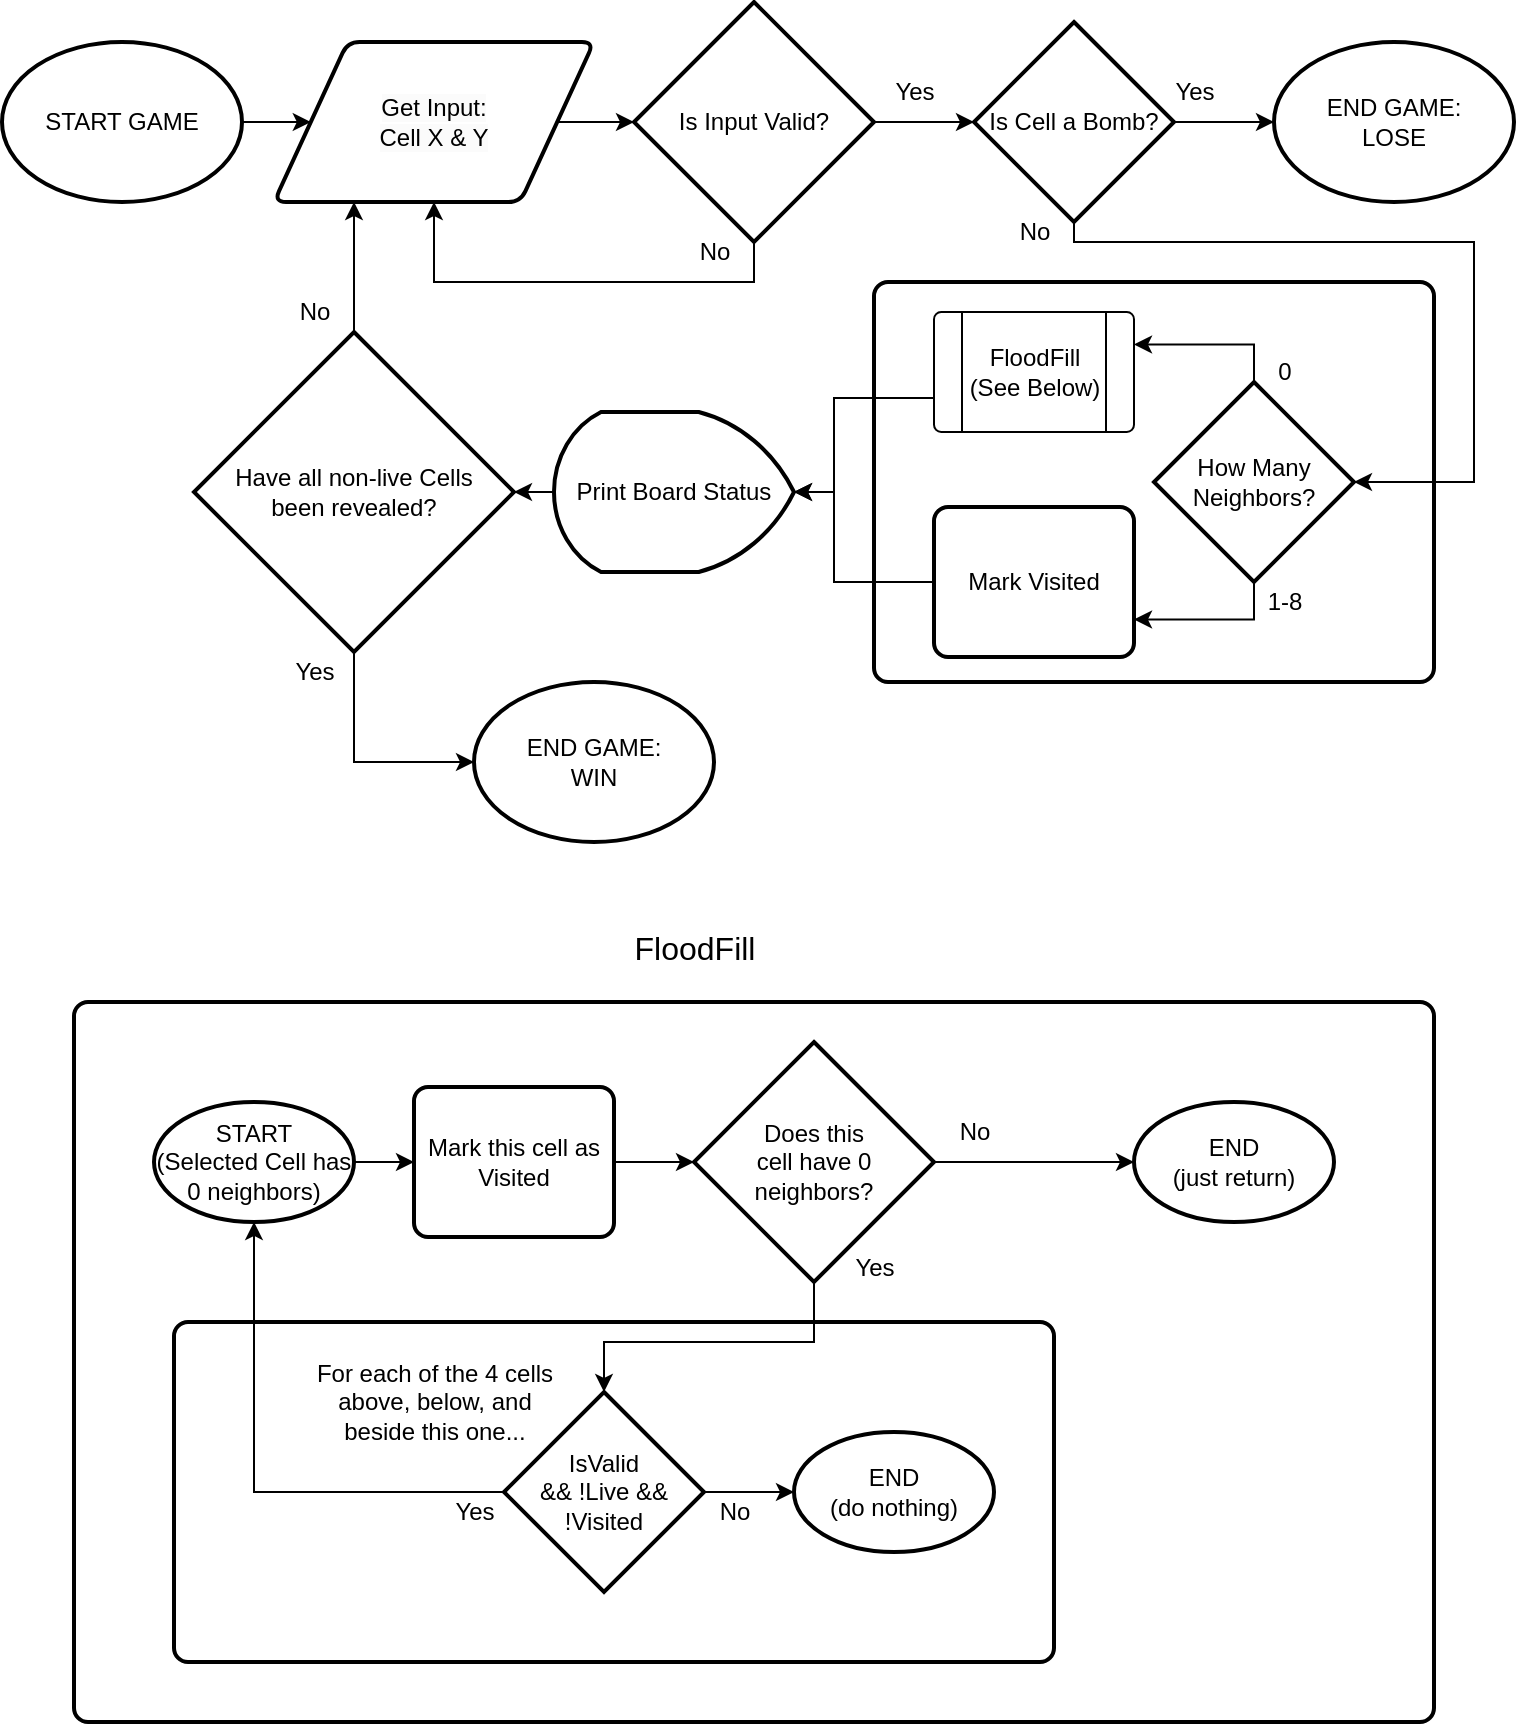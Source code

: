 <mxfile version="22.1.2" type="device">
  <diagram id="C5RBs43oDa-KdzZeNtuy" name="Page-1">
    <mxGraphModel dx="1581" dy="1160" grid="0" gridSize="10" guides="1" tooltips="1" connect="1" arrows="1" fold="1" page="1" pageScale="1" pageWidth="827" pageHeight="1169" math="0" shadow="0">
      <root>
        <mxCell id="WIyWlLk6GJQsqaUBKTNV-0" />
        <mxCell id="WIyWlLk6GJQsqaUBKTNV-1" parent="WIyWlLk6GJQsqaUBKTNV-0" />
        <mxCell id="2DCBrfgeh82kFmzNfcht-12" style="edgeStyle=orthogonalEdgeStyle;rounded=0;orthogonalLoop=1;jettySize=auto;html=1;entryX=0.5;entryY=1;entryDx=0;entryDy=0;" parent="WIyWlLk6GJQsqaUBKTNV-1" source="2DCBrfgeh82kFmzNfcht-5" target="2DCBrfgeh82kFmzNfcht-8" edge="1">
          <mxGeometry relative="1" as="geometry">
            <Array as="points">
              <mxPoint x="420" y="160" />
              <mxPoint x="260" y="160" />
            </Array>
          </mxGeometry>
        </mxCell>
        <mxCell id="2DCBrfgeh82kFmzNfcht-17" value="" style="edgeStyle=orthogonalEdgeStyle;rounded=0;orthogonalLoop=1;jettySize=auto;html=1;" parent="WIyWlLk6GJQsqaUBKTNV-1" source="2DCBrfgeh82kFmzNfcht-5" target="2DCBrfgeh82kFmzNfcht-16" edge="1">
          <mxGeometry relative="1" as="geometry" />
        </mxCell>
        <mxCell id="2DCBrfgeh82kFmzNfcht-5" value="Is Input Valid?" style="strokeWidth=2;html=1;shape=mxgraph.flowchart.decision;whiteSpace=wrap;" parent="WIyWlLk6GJQsqaUBKTNV-1" vertex="1">
          <mxGeometry x="360" y="20" width="120" height="120" as="geometry" />
        </mxCell>
        <mxCell id="2DCBrfgeh82kFmzNfcht-9" value="" style="edgeStyle=orthogonalEdgeStyle;rounded=0;orthogonalLoop=1;jettySize=auto;html=1;" parent="WIyWlLk6GJQsqaUBKTNV-1" source="2DCBrfgeh82kFmzNfcht-6" target="2DCBrfgeh82kFmzNfcht-8" edge="1">
          <mxGeometry relative="1" as="geometry" />
        </mxCell>
        <mxCell id="2DCBrfgeh82kFmzNfcht-6" value="START GAME" style="strokeWidth=2;html=1;shape=mxgraph.flowchart.start_1;whiteSpace=wrap;" parent="WIyWlLk6GJQsqaUBKTNV-1" vertex="1">
          <mxGeometry x="44" y="40" width="120" height="80" as="geometry" />
        </mxCell>
        <mxCell id="2DCBrfgeh82kFmzNfcht-24" value="" style="edgeStyle=orthogonalEdgeStyle;rounded=0;orthogonalLoop=1;jettySize=auto;html=1;" parent="WIyWlLk6GJQsqaUBKTNV-1" source="2DCBrfgeh82kFmzNfcht-7" target="2DCBrfgeh82kFmzNfcht-23" edge="1">
          <mxGeometry relative="1" as="geometry" />
        </mxCell>
        <mxCell id="2DCBrfgeh82kFmzNfcht-7" value="Print Board Status" style="strokeWidth=2;html=1;shape=mxgraph.flowchart.display;whiteSpace=wrap;direction=west;" parent="WIyWlLk6GJQsqaUBKTNV-1" vertex="1">
          <mxGeometry x="320" y="225" width="120" height="80" as="geometry" />
        </mxCell>
        <mxCell id="2DCBrfgeh82kFmzNfcht-11" value="" style="edgeStyle=orthogonalEdgeStyle;rounded=0;orthogonalLoop=1;jettySize=auto;html=1;" parent="WIyWlLk6GJQsqaUBKTNV-1" source="2DCBrfgeh82kFmzNfcht-8" target="2DCBrfgeh82kFmzNfcht-5" edge="1">
          <mxGeometry relative="1" as="geometry" />
        </mxCell>
        <mxCell id="2DCBrfgeh82kFmzNfcht-8" value="&lt;span style=&quot;color: rgb(0, 0, 0); font-family: Helvetica; font-size: 12px; font-style: normal; font-variant-ligatures: normal; font-variant-caps: normal; font-weight: 400; letter-spacing: normal; orphans: 2; text-align: center; text-indent: 0px; text-transform: none; widows: 2; word-spacing: 0px; -webkit-text-stroke-width: 0px; background-color: rgb(251, 251, 251); text-decoration-thickness: initial; text-decoration-style: initial; text-decoration-color: initial; float: none; display: inline !important;&quot;&gt;Get Input:&lt;/span&gt;&lt;br style=&quot;border-color: var(--border-color); color: rgb(0, 0, 0); font-family: Helvetica; font-size: 12px; font-style: normal; font-variant-ligatures: normal; font-variant-caps: normal; font-weight: 400; letter-spacing: normal; orphans: 2; text-align: center; text-indent: 0px; text-transform: none; widows: 2; word-spacing: 0px; -webkit-text-stroke-width: 0px; background-color: rgb(251, 251, 251); text-decoration-thickness: initial; text-decoration-style: initial; text-decoration-color: initial;&quot;&gt;&lt;span style=&quot;color: rgb(0, 0, 0); font-family: Helvetica; font-size: 12px; font-style: normal; font-variant-ligatures: normal; font-variant-caps: normal; font-weight: 400; letter-spacing: normal; orphans: 2; text-align: center; text-indent: 0px; text-transform: none; widows: 2; word-spacing: 0px; -webkit-text-stroke-width: 0px; background-color: rgb(251, 251, 251); text-decoration-thickness: initial; text-decoration-style: initial; text-decoration-color: initial; float: none; display: inline !important;&quot;&gt;Cell X &amp;amp; Y&lt;/span&gt;" style="shape=parallelogram;html=1;strokeWidth=2;perimeter=parallelogramPerimeter;whiteSpace=wrap;rounded=1;arcSize=12;size=0.23;" parent="WIyWlLk6GJQsqaUBKTNV-1" vertex="1">
          <mxGeometry x="180" y="40" width="160" height="80" as="geometry" />
        </mxCell>
        <mxCell id="2DCBrfgeh82kFmzNfcht-10" value="" style="rounded=1;whiteSpace=wrap;html=1;absoluteArcSize=1;arcSize=14;strokeWidth=2;align=center;" parent="WIyWlLk6GJQsqaUBKTNV-1" vertex="1">
          <mxGeometry x="480" y="160" width="280" height="200" as="geometry" />
        </mxCell>
        <mxCell id="2DCBrfgeh82kFmzNfcht-13" value="No" style="text;html=1;align=center;verticalAlign=middle;resizable=0;points=[];autosize=1;strokeColor=none;fillColor=none;" parent="WIyWlLk6GJQsqaUBKTNV-1" vertex="1">
          <mxGeometry x="380" y="130" width="40" height="30" as="geometry" />
        </mxCell>
        <mxCell id="2DCBrfgeh82kFmzNfcht-15" value="Yes" style="text;html=1;align=center;verticalAlign=middle;resizable=0;points=[];autosize=1;strokeColor=none;fillColor=none;" parent="WIyWlLk6GJQsqaUBKTNV-1" vertex="1">
          <mxGeometry x="480" y="50" width="40" height="30" as="geometry" />
        </mxCell>
        <mxCell id="2DCBrfgeh82kFmzNfcht-19" value="" style="edgeStyle=orthogonalEdgeStyle;rounded=0;orthogonalLoop=1;jettySize=auto;html=1;" parent="WIyWlLk6GJQsqaUBKTNV-1" source="2DCBrfgeh82kFmzNfcht-16" target="2DCBrfgeh82kFmzNfcht-18" edge="1">
          <mxGeometry relative="1" as="geometry" />
        </mxCell>
        <mxCell id="2DCBrfgeh82kFmzNfcht-16" value="Is Cell a Bomb?" style="strokeWidth=2;html=1;shape=mxgraph.flowchart.decision;whiteSpace=wrap;" parent="WIyWlLk6GJQsqaUBKTNV-1" vertex="1">
          <mxGeometry x="530" y="30" width="100" height="100" as="geometry" />
        </mxCell>
        <mxCell id="2DCBrfgeh82kFmzNfcht-18" value="END GAME:&lt;br&gt;LOSE" style="strokeWidth=2;html=1;shape=mxgraph.flowchart.start_1;whiteSpace=wrap;" parent="WIyWlLk6GJQsqaUBKTNV-1" vertex="1">
          <mxGeometry x="680" y="40" width="120" height="80" as="geometry" />
        </mxCell>
        <mxCell id="2DCBrfgeh82kFmzNfcht-25" value="" style="edgeStyle=orthogonalEdgeStyle;rounded=0;orthogonalLoop=1;jettySize=auto;html=1;entryX=0.25;entryY=1;entryDx=0;entryDy=0;" parent="WIyWlLk6GJQsqaUBKTNV-1" source="2DCBrfgeh82kFmzNfcht-23" target="2DCBrfgeh82kFmzNfcht-8" edge="1">
          <mxGeometry relative="1" as="geometry" />
        </mxCell>
        <mxCell id="2DCBrfgeh82kFmzNfcht-27" style="edgeStyle=orthogonalEdgeStyle;rounded=0;orthogonalLoop=1;jettySize=auto;html=1;entryX=0;entryY=0.5;entryDx=0;entryDy=0;entryPerimeter=0;" parent="WIyWlLk6GJQsqaUBKTNV-1" source="2DCBrfgeh82kFmzNfcht-23" target="2DCBrfgeh82kFmzNfcht-26" edge="1">
          <mxGeometry relative="1" as="geometry" />
        </mxCell>
        <mxCell id="2DCBrfgeh82kFmzNfcht-23" value="Have all non-live Cells&lt;br&gt;been revealed?" style="strokeWidth=2;html=1;shape=mxgraph.flowchart.decision;whiteSpace=wrap;" parent="WIyWlLk6GJQsqaUBKTNV-1" vertex="1">
          <mxGeometry x="140" y="185" width="160" height="160" as="geometry" />
        </mxCell>
        <mxCell id="2DCBrfgeh82kFmzNfcht-26" value="END GAME:&lt;br&gt;WIN" style="strokeWidth=2;html=1;shape=mxgraph.flowchart.start_1;whiteSpace=wrap;" parent="WIyWlLk6GJQsqaUBKTNV-1" vertex="1">
          <mxGeometry x="280" y="360" width="120" height="80" as="geometry" />
        </mxCell>
        <mxCell id="2DCBrfgeh82kFmzNfcht-28" value="Yes" style="text;html=1;align=center;verticalAlign=middle;resizable=0;points=[];autosize=1;strokeColor=none;fillColor=none;" parent="WIyWlLk6GJQsqaUBKTNV-1" vertex="1">
          <mxGeometry x="620" y="50" width="40" height="30" as="geometry" />
        </mxCell>
        <mxCell id="2DCBrfgeh82kFmzNfcht-29" value="Yes" style="text;html=1;align=center;verticalAlign=middle;resizable=0;points=[];autosize=1;strokeColor=none;fillColor=none;" parent="WIyWlLk6GJQsqaUBKTNV-1" vertex="1">
          <mxGeometry x="180" y="340" width="40" height="30" as="geometry" />
        </mxCell>
        <mxCell id="2DCBrfgeh82kFmzNfcht-30" value="No" style="text;html=1;align=center;verticalAlign=middle;resizable=0;points=[];autosize=1;strokeColor=none;fillColor=none;" parent="WIyWlLk6GJQsqaUBKTNV-1" vertex="1">
          <mxGeometry x="540" y="120" width="40" height="30" as="geometry" />
        </mxCell>
        <mxCell id="2DCBrfgeh82kFmzNfcht-31" value="No" style="text;html=1;align=center;verticalAlign=middle;resizable=0;points=[];autosize=1;strokeColor=none;fillColor=none;" parent="WIyWlLk6GJQsqaUBKTNV-1" vertex="1">
          <mxGeometry x="180" y="160" width="40" height="30" as="geometry" />
        </mxCell>
        <mxCell id="mCdKOWrKnVORWBAdiH5B-8" style="edgeStyle=orthogonalEdgeStyle;rounded=0;orthogonalLoop=1;jettySize=auto;html=1;entryX=1;entryY=0.75;entryDx=0;entryDy=0;exitX=0.5;exitY=1;exitDx=0;exitDy=0;exitPerimeter=0;" parent="WIyWlLk6GJQsqaUBKTNV-1" source="mCdKOWrKnVORWBAdiH5B-3" target="mCdKOWrKnVORWBAdiH5B-7" edge="1">
          <mxGeometry relative="1" as="geometry">
            <Array as="points">
              <mxPoint x="670" y="329" />
            </Array>
          </mxGeometry>
        </mxCell>
        <mxCell id="mCdKOWrKnVORWBAdiH5B-16" style="edgeStyle=orthogonalEdgeStyle;rounded=0;orthogonalLoop=1;jettySize=auto;html=1;exitX=0.5;exitY=0;exitDx=0;exitDy=0;exitPerimeter=0;entryX=1;entryY=0.25;entryDx=0;entryDy=0;" parent="WIyWlLk6GJQsqaUBKTNV-1" source="mCdKOWrKnVORWBAdiH5B-3" edge="1">
          <mxGeometry relative="1" as="geometry">
            <mxPoint x="610" y="191.25" as="targetPoint" />
            <Array as="points">
              <mxPoint x="670" y="191" />
            </Array>
          </mxGeometry>
        </mxCell>
        <mxCell id="mCdKOWrKnVORWBAdiH5B-3" value="How Many Neighbors?" style="strokeWidth=2;html=1;shape=mxgraph.flowchart.decision;whiteSpace=wrap;" parent="WIyWlLk6GJQsqaUBKTNV-1" vertex="1">
          <mxGeometry x="620" y="210" width="100" height="100" as="geometry" />
        </mxCell>
        <mxCell id="mCdKOWrKnVORWBAdiH5B-12" value="" style="edgeStyle=orthogonalEdgeStyle;rounded=0;orthogonalLoop=1;jettySize=auto;html=1;" parent="WIyWlLk6GJQsqaUBKTNV-1" target="2DCBrfgeh82kFmzNfcht-7" edge="1">
          <mxGeometry relative="1" as="geometry">
            <mxPoint x="510" y="218" as="sourcePoint" />
            <Array as="points">
              <mxPoint x="460" y="218" />
              <mxPoint x="460" y="265" />
            </Array>
          </mxGeometry>
        </mxCell>
        <mxCell id="mCdKOWrKnVORWBAdiH5B-11" value="" style="edgeStyle=orthogonalEdgeStyle;rounded=0;orthogonalLoop=1;jettySize=auto;html=1;" parent="WIyWlLk6GJQsqaUBKTNV-1" source="mCdKOWrKnVORWBAdiH5B-7" target="2DCBrfgeh82kFmzNfcht-7" edge="1">
          <mxGeometry relative="1" as="geometry">
            <Array as="points">
              <mxPoint x="460" y="310" />
              <mxPoint x="460" y="265" />
            </Array>
          </mxGeometry>
        </mxCell>
        <mxCell id="mCdKOWrKnVORWBAdiH5B-7" value="Mark Visited" style="rounded=1;whiteSpace=wrap;html=1;absoluteArcSize=1;arcSize=14;strokeWidth=2;" parent="WIyWlLk6GJQsqaUBKTNV-1" vertex="1">
          <mxGeometry x="510" y="272.5" width="100" height="75" as="geometry" />
        </mxCell>
        <mxCell id="mCdKOWrKnVORWBAdiH5B-9" value="0" style="text;html=1;align=center;verticalAlign=middle;resizable=0;points=[];autosize=1;strokeColor=none;fillColor=none;" parent="WIyWlLk6GJQsqaUBKTNV-1" vertex="1">
          <mxGeometry x="670" y="190" width="30" height="30" as="geometry" />
        </mxCell>
        <mxCell id="mCdKOWrKnVORWBAdiH5B-10" value="1-8" style="text;html=1;align=center;verticalAlign=middle;resizable=0;points=[];autosize=1;strokeColor=none;fillColor=none;" parent="WIyWlLk6GJQsqaUBKTNV-1" vertex="1">
          <mxGeometry x="665" y="305" width="40" height="30" as="geometry" />
        </mxCell>
        <mxCell id="mCdKOWrKnVORWBAdiH5B-13" style="edgeStyle=orthogonalEdgeStyle;rounded=0;orthogonalLoop=1;jettySize=auto;html=1;exitX=0.5;exitY=1;exitDx=0;exitDy=0;exitPerimeter=0;entryX=1;entryY=0.5;entryDx=0;entryDy=0;entryPerimeter=0;" parent="WIyWlLk6GJQsqaUBKTNV-1" source="2DCBrfgeh82kFmzNfcht-16" target="mCdKOWrKnVORWBAdiH5B-3" edge="1">
          <mxGeometry relative="1" as="geometry">
            <Array as="points">
              <mxPoint x="580" y="140" />
              <mxPoint x="780" y="140" />
              <mxPoint x="780" y="260" />
            </Array>
          </mxGeometry>
        </mxCell>
        <mxCell id="mCdKOWrKnVORWBAdiH5B-17" value="" style="verticalLabelPosition=bottom;verticalAlign=top;html=1;shape=process;whiteSpace=wrap;rounded=1;size=0.14;arcSize=6;" parent="WIyWlLk6GJQsqaUBKTNV-1" vertex="1">
          <mxGeometry x="510" y="175" width="100" height="60" as="geometry" />
        </mxCell>
        <mxCell id="mCdKOWrKnVORWBAdiH5B-18" value="FloodFill&lt;br&gt;(See Below)" style="text;html=1;align=center;verticalAlign=middle;resizable=0;points=[];autosize=1;strokeColor=none;fillColor=none;" parent="WIyWlLk6GJQsqaUBKTNV-1" vertex="1">
          <mxGeometry x="515" y="185" width="90" height="40" as="geometry" />
        </mxCell>
        <mxCell id="mCdKOWrKnVORWBAdiH5B-21" value="FloodFill" style="text;html=1;align=center;verticalAlign=middle;resizable=0;points=[];autosize=1;strokeColor=none;fillColor=none;fontSize=16;" parent="WIyWlLk6GJQsqaUBKTNV-1" vertex="1">
          <mxGeometry x="350" y="478" width="80" height="30" as="geometry" />
        </mxCell>
        <mxCell id="mCdKOWrKnVORWBAdiH5B-22" value="" style="rounded=1;whiteSpace=wrap;html=1;absoluteArcSize=1;arcSize=14;strokeWidth=2;" parent="WIyWlLk6GJQsqaUBKTNV-1" vertex="1">
          <mxGeometry x="80" y="520" width="680" height="360" as="geometry" />
        </mxCell>
        <mxCell id="mCdKOWrKnVORWBAdiH5B-28" value="" style="edgeStyle=orthogonalEdgeStyle;rounded=0;orthogonalLoop=1;jettySize=auto;html=1;" parent="WIyWlLk6GJQsqaUBKTNV-1" source="mCdKOWrKnVORWBAdiH5B-23" target="mCdKOWrKnVORWBAdiH5B-27" edge="1">
          <mxGeometry relative="1" as="geometry" />
        </mxCell>
        <mxCell id="mCdKOWrKnVORWBAdiH5B-23" value="START&lt;br&gt;(Selected Cell has 0 neighbors)" style="strokeWidth=2;html=1;shape=mxgraph.flowchart.start_1;whiteSpace=wrap;" parent="WIyWlLk6GJQsqaUBKTNV-1" vertex="1">
          <mxGeometry x="120" y="570" width="100" height="60" as="geometry" />
        </mxCell>
        <mxCell id="mCdKOWrKnVORWBAdiH5B-24" value="END&lt;br&gt;(just return)" style="strokeWidth=2;html=1;shape=mxgraph.flowchart.start_1;whiteSpace=wrap;" parent="WIyWlLk6GJQsqaUBKTNV-1" vertex="1">
          <mxGeometry x="610" y="570" width="100" height="60" as="geometry" />
        </mxCell>
        <mxCell id="mCdKOWrKnVORWBAdiH5B-44" style="edgeStyle=orthogonalEdgeStyle;rounded=0;orthogonalLoop=1;jettySize=auto;html=1;exitX=1;exitY=0.5;exitDx=0;exitDy=0;exitPerimeter=0;entryX=0;entryY=0.5;entryDx=0;entryDy=0;entryPerimeter=0;" parent="WIyWlLk6GJQsqaUBKTNV-1" source="mCdKOWrKnVORWBAdiH5B-25" target="mCdKOWrKnVORWBAdiH5B-24" edge="1">
          <mxGeometry relative="1" as="geometry" />
        </mxCell>
        <mxCell id="mCdKOWrKnVORWBAdiH5B-25" value="Does this&lt;br&gt;cell have 0 neighbors?" style="strokeWidth=2;html=1;shape=mxgraph.flowchart.decision;whiteSpace=wrap;" parent="WIyWlLk6GJQsqaUBKTNV-1" vertex="1">
          <mxGeometry x="390" y="540" width="120" height="120" as="geometry" />
        </mxCell>
        <mxCell id="mCdKOWrKnVORWBAdiH5B-29" value="" style="edgeStyle=orthogonalEdgeStyle;rounded=0;orthogonalLoop=1;jettySize=auto;html=1;" parent="WIyWlLk6GJQsqaUBKTNV-1" source="mCdKOWrKnVORWBAdiH5B-27" target="mCdKOWrKnVORWBAdiH5B-25" edge="1">
          <mxGeometry relative="1" as="geometry" />
        </mxCell>
        <mxCell id="mCdKOWrKnVORWBAdiH5B-27" value="Mark this cell as Visited" style="rounded=1;whiteSpace=wrap;html=1;absoluteArcSize=1;arcSize=14;strokeWidth=2;" parent="WIyWlLk6GJQsqaUBKTNV-1" vertex="1">
          <mxGeometry x="250" y="562.5" width="100" height="75" as="geometry" />
        </mxCell>
        <mxCell id="mCdKOWrKnVORWBAdiH5B-31" value="No" style="text;html=1;align=center;verticalAlign=middle;resizable=0;points=[];autosize=1;strokeColor=none;fillColor=none;" parent="WIyWlLk6GJQsqaUBKTNV-1" vertex="1">
          <mxGeometry x="510" y="570" width="40" height="30" as="geometry" />
        </mxCell>
        <mxCell id="mCdKOWrKnVORWBAdiH5B-32" value="Yes" style="text;html=1;align=center;verticalAlign=middle;resizable=0;points=[];autosize=1;strokeColor=none;fillColor=none;" parent="WIyWlLk6GJQsqaUBKTNV-1" vertex="1">
          <mxGeometry x="460" y="637.5" width="40" height="30" as="geometry" />
        </mxCell>
        <mxCell id="mCdKOWrKnVORWBAdiH5B-33" value="" style="rounded=1;whiteSpace=wrap;html=1;absoluteArcSize=1;arcSize=14;strokeWidth=2;" parent="WIyWlLk6GJQsqaUBKTNV-1" vertex="1">
          <mxGeometry x="130" y="680" width="440" height="170" as="geometry" />
        </mxCell>
        <mxCell id="mCdKOWrKnVORWBAdiH5B-35" style="edgeStyle=orthogonalEdgeStyle;rounded=0;orthogonalLoop=1;jettySize=auto;html=1;entryX=0.5;entryY=1;entryDx=0;entryDy=0;entryPerimeter=0;" parent="WIyWlLk6GJQsqaUBKTNV-1" source="mCdKOWrKnVORWBAdiH5B-34" target="mCdKOWrKnVORWBAdiH5B-23" edge="1">
          <mxGeometry relative="1" as="geometry" />
        </mxCell>
        <mxCell id="mCdKOWrKnVORWBAdiH5B-43" value="" style="edgeStyle=orthogonalEdgeStyle;rounded=0;orthogonalLoop=1;jettySize=auto;html=1;" parent="WIyWlLk6GJQsqaUBKTNV-1" source="mCdKOWrKnVORWBAdiH5B-34" target="mCdKOWrKnVORWBAdiH5B-42" edge="1">
          <mxGeometry relative="1" as="geometry" />
        </mxCell>
        <mxCell id="mCdKOWrKnVORWBAdiH5B-34" value="IsValid&lt;br&gt;&amp;amp;&amp;amp; !Live &amp;amp;&amp;amp;&lt;br&gt;!Visited" style="strokeWidth=2;html=1;shape=mxgraph.flowchart.decision;whiteSpace=wrap;" parent="WIyWlLk6GJQsqaUBKTNV-1" vertex="1">
          <mxGeometry x="295" y="715" width="100" height="100" as="geometry" />
        </mxCell>
        <mxCell id="mCdKOWrKnVORWBAdiH5B-37" value="For each of the 4 cells&lt;br&gt;above, below, and&lt;br&gt;beside this one..." style="text;html=1;align=center;verticalAlign=middle;resizable=0;points=[];autosize=1;strokeColor=none;fillColor=none;" parent="WIyWlLk6GJQsqaUBKTNV-1" vertex="1">
          <mxGeometry x="190" y="690" width="140" height="60" as="geometry" />
        </mxCell>
        <mxCell id="mCdKOWrKnVORWBAdiH5B-39" style="edgeStyle=orthogonalEdgeStyle;rounded=0;orthogonalLoop=1;jettySize=auto;html=1;exitX=0.5;exitY=1;exitDx=0;exitDy=0;exitPerimeter=0;entryX=0.5;entryY=0;entryDx=0;entryDy=0;entryPerimeter=0;" parent="WIyWlLk6GJQsqaUBKTNV-1" source="mCdKOWrKnVORWBAdiH5B-25" target="mCdKOWrKnVORWBAdiH5B-34" edge="1">
          <mxGeometry relative="1" as="geometry">
            <Array as="points">
              <mxPoint x="450" y="690" />
              <mxPoint x="345" y="690" />
            </Array>
          </mxGeometry>
        </mxCell>
        <mxCell id="mCdKOWrKnVORWBAdiH5B-40" value="Yes" style="text;html=1;align=center;verticalAlign=middle;resizable=0;points=[];autosize=1;strokeColor=none;fillColor=none;" parent="WIyWlLk6GJQsqaUBKTNV-1" vertex="1">
          <mxGeometry x="260" y="760" width="40" height="30" as="geometry" />
        </mxCell>
        <mxCell id="mCdKOWrKnVORWBAdiH5B-42" value="END&lt;br&gt;(do nothing)" style="strokeWidth=2;html=1;shape=mxgraph.flowchart.start_1;whiteSpace=wrap;" parent="WIyWlLk6GJQsqaUBKTNV-1" vertex="1">
          <mxGeometry x="440" y="735" width="100" height="60" as="geometry" />
        </mxCell>
        <mxCell id="mCdKOWrKnVORWBAdiH5B-45" value="No" style="text;html=1;align=center;verticalAlign=middle;resizable=0;points=[];autosize=1;strokeColor=none;fillColor=none;" parent="WIyWlLk6GJQsqaUBKTNV-1" vertex="1">
          <mxGeometry x="390" y="760" width="40" height="30" as="geometry" />
        </mxCell>
      </root>
    </mxGraphModel>
  </diagram>
</mxfile>
